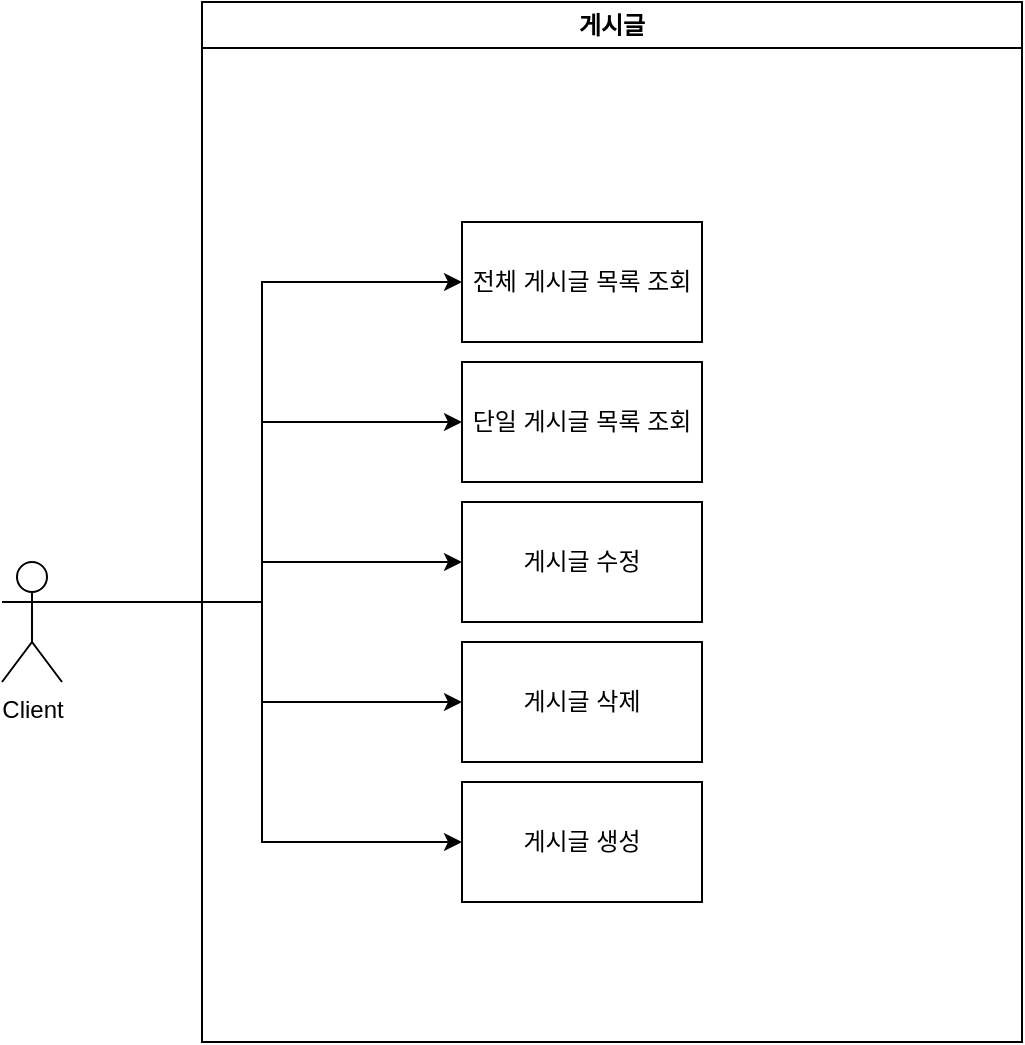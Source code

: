 <mxfile version="21.5.0" type="github">
  <diagram name="페이지-1" id="KHabQjuFe1Dy_F7J4gHb">
    <mxGraphModel dx="1195" dy="663" grid="1" gridSize="10" guides="1" tooltips="1" connect="1" arrows="1" fold="1" page="1" pageScale="1" pageWidth="827" pageHeight="1169" math="0" shadow="0">
      <root>
        <mxCell id="0" />
        <mxCell id="1" parent="0" />
        <mxCell id="ecn-1Vo8q9cUJMVsFi2l-8" style="edgeStyle=orthogonalEdgeStyle;rounded=0;orthogonalLoop=1;jettySize=auto;html=1;exitX=1;exitY=0.333;exitDx=0;exitDy=0;exitPerimeter=0;entryX=0;entryY=0.5;entryDx=0;entryDy=0;" edge="1" parent="1" source="ecn-1Vo8q9cUJMVsFi2l-1" target="ecn-1Vo8q9cUJMVsFi2l-3">
          <mxGeometry relative="1" as="geometry" />
        </mxCell>
        <mxCell id="ecn-1Vo8q9cUJMVsFi2l-9" style="edgeStyle=orthogonalEdgeStyle;rounded=0;orthogonalLoop=1;jettySize=auto;html=1;exitX=1;exitY=0.333;exitDx=0;exitDy=0;exitPerimeter=0;entryX=0;entryY=0.5;entryDx=0;entryDy=0;" edge="1" parent="1" source="ecn-1Vo8q9cUJMVsFi2l-1" target="ecn-1Vo8q9cUJMVsFi2l-4">
          <mxGeometry relative="1" as="geometry" />
        </mxCell>
        <mxCell id="ecn-1Vo8q9cUJMVsFi2l-10" style="edgeStyle=orthogonalEdgeStyle;rounded=0;orthogonalLoop=1;jettySize=auto;html=1;exitX=1;exitY=0.333;exitDx=0;exitDy=0;exitPerimeter=0;entryX=0;entryY=0.5;entryDx=0;entryDy=0;" edge="1" parent="1" source="ecn-1Vo8q9cUJMVsFi2l-1" target="ecn-1Vo8q9cUJMVsFi2l-5">
          <mxGeometry relative="1" as="geometry" />
        </mxCell>
        <mxCell id="ecn-1Vo8q9cUJMVsFi2l-11" style="edgeStyle=orthogonalEdgeStyle;rounded=0;orthogonalLoop=1;jettySize=auto;html=1;exitX=1;exitY=0.333;exitDx=0;exitDy=0;exitPerimeter=0;entryX=0;entryY=0.5;entryDx=0;entryDy=0;" edge="1" parent="1" source="ecn-1Vo8q9cUJMVsFi2l-1" target="ecn-1Vo8q9cUJMVsFi2l-6">
          <mxGeometry relative="1" as="geometry" />
        </mxCell>
        <mxCell id="ecn-1Vo8q9cUJMVsFi2l-12" style="edgeStyle=orthogonalEdgeStyle;rounded=0;orthogonalLoop=1;jettySize=auto;html=1;exitX=1;exitY=0.333;exitDx=0;exitDy=0;exitPerimeter=0;entryX=0;entryY=0.5;entryDx=0;entryDy=0;" edge="1" parent="1" source="ecn-1Vo8q9cUJMVsFi2l-1" target="ecn-1Vo8q9cUJMVsFi2l-7">
          <mxGeometry relative="1" as="geometry" />
        </mxCell>
        <mxCell id="ecn-1Vo8q9cUJMVsFi2l-1" value="Client" style="shape=umlActor;verticalLabelPosition=bottom;verticalAlign=top;html=1;outlineConnect=0;" vertex="1" parent="1">
          <mxGeometry x="30" y="360" width="30" height="60" as="geometry" />
        </mxCell>
        <mxCell id="ecn-1Vo8q9cUJMVsFi2l-2" value="게시글" style="swimlane;whiteSpace=wrap;html=1;" vertex="1" parent="1">
          <mxGeometry x="130" y="80" width="410" height="520" as="geometry" />
        </mxCell>
        <mxCell id="ecn-1Vo8q9cUJMVsFi2l-3" value="전체 게시글 목록 조회" style="rounded=0;whiteSpace=wrap;html=1;" vertex="1" parent="ecn-1Vo8q9cUJMVsFi2l-2">
          <mxGeometry x="130" y="110" width="120" height="60" as="geometry" />
        </mxCell>
        <mxCell id="ecn-1Vo8q9cUJMVsFi2l-4" value="단일 게시글 목록 조회" style="rounded=0;whiteSpace=wrap;html=1;" vertex="1" parent="ecn-1Vo8q9cUJMVsFi2l-2">
          <mxGeometry x="130" y="180" width="120" height="60" as="geometry" />
        </mxCell>
        <mxCell id="ecn-1Vo8q9cUJMVsFi2l-5" value="게시글 수정" style="rounded=0;whiteSpace=wrap;html=1;" vertex="1" parent="ecn-1Vo8q9cUJMVsFi2l-2">
          <mxGeometry x="130" y="250" width="120" height="60" as="geometry" />
        </mxCell>
        <mxCell id="ecn-1Vo8q9cUJMVsFi2l-6" value="게시글 삭제" style="rounded=0;whiteSpace=wrap;html=1;" vertex="1" parent="ecn-1Vo8q9cUJMVsFi2l-2">
          <mxGeometry x="130" y="320" width="120" height="60" as="geometry" />
        </mxCell>
        <mxCell id="ecn-1Vo8q9cUJMVsFi2l-7" value="게시글 생성" style="rounded=0;whiteSpace=wrap;html=1;" vertex="1" parent="ecn-1Vo8q9cUJMVsFi2l-2">
          <mxGeometry x="130" y="390" width="120" height="60" as="geometry" />
        </mxCell>
      </root>
    </mxGraphModel>
  </diagram>
</mxfile>

